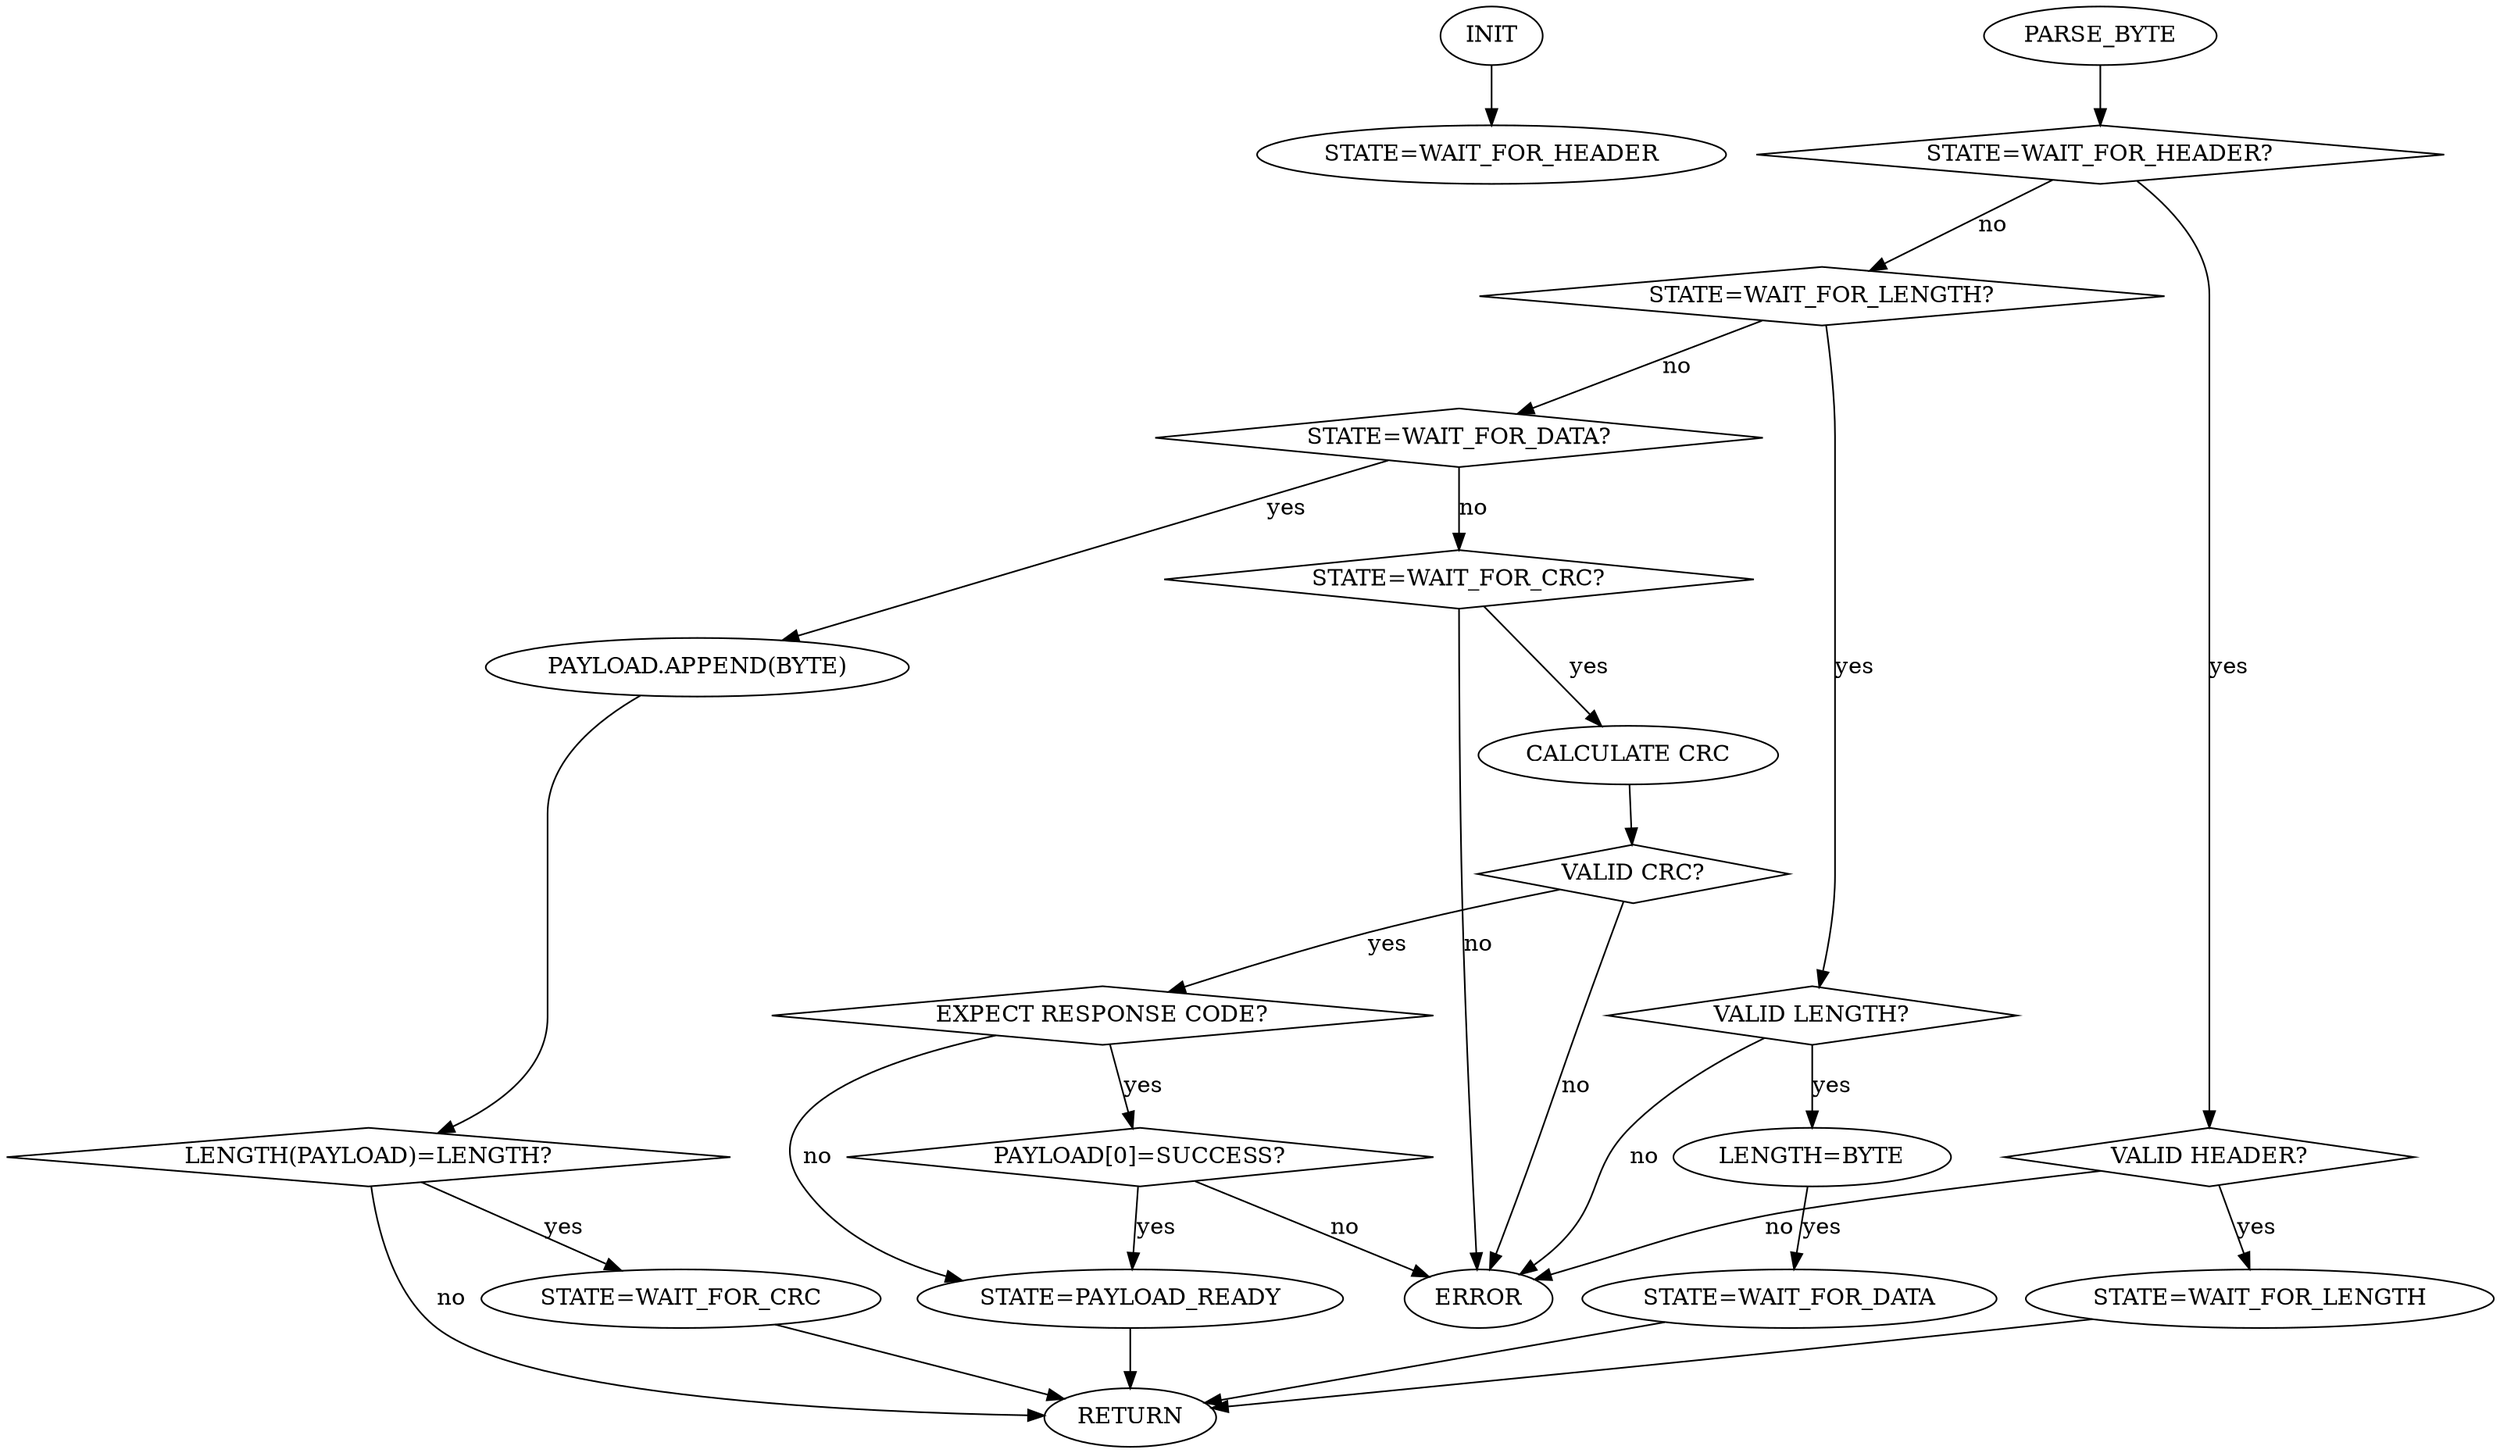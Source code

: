 // vim:ai:et:fenc=utf-8:ff=unix:sw=4:ts=4:

digraph
{
  "INIT" -> "STATE=WAIT_FOR_HEADER";
  "PARSE_BYTE" -> "STATE=WAIT_FOR_HEADER?";

  "STATE=WAIT_FOR_HEADER?" [shape=diamond];
  "STATE=WAIT_FOR_HEADER?" -> "VALID HEADER?" [label="yes"];
  "STATE=WAIT_FOR_HEADER?" -> "STATE=WAIT_FOR_LENGTH?" [label="no"];
  "VALID HEADER?" [shape=diamond];
  "VALID HEADER?" -> "ERROR" [label="no"];
  "VALID HEADER?" -> "STATE=WAIT_FOR_LENGTH" [label="yes"];
  "STATE=WAIT_FOR_LENGTH" -> "RETURN"

  "STATE=WAIT_FOR_LENGTH?" [shape=diamond];
  "STATE=WAIT_FOR_LENGTH?" -> "VALID LENGTH?" [label="yes"];
  "STATE=WAIT_FOR_LENGTH?" -> "STATE=WAIT_FOR_DATA?" [label="no"];
  "VALID LENGTH?" [shape=diamond];
  "VALID LENGTH?" -> "LENGTH=BYTE" [label="yes"];
  "VALID LENGTH?" -> "ERROR" [label="no"];
  "LENGTH=BYTE" -> "STATE=WAIT_FOR_DATA" [label="yes"];
  "STATE=WAIT_FOR_DATA" -> "RETURN"

  "STATE=WAIT_FOR_DATA?" [shape=diamond];
  "STATE=WAIT_FOR_DATA?" -> "PAYLOAD.APPEND(BYTE)" [label="yes"];
  "STATE=WAIT_FOR_DATA?" -> "STATE=WAIT_FOR_CRC?" [label="no"];
  "PAYLOAD.APPEND(BYTE)" -> "LENGTH(PAYLOAD)=LENGTH?";
  "LENGTH(PAYLOAD)=LENGTH?" [shape=diamond];
  "LENGTH(PAYLOAD)=LENGTH?" -> "STATE=WAIT_FOR_CRC" [label="yes"];
  "LENGTH(PAYLOAD)=LENGTH?" -> "RETURN" [label="no"];
  "STATE=WAIT_FOR_CRC" -> "RETURN";

  "STATE=WAIT_FOR_CRC?" [shape=diamond];
  "STATE=WAIT_FOR_CRC?" -> "CALCULATE CRC" [label="yes"];
  "STATE=WAIT_FOR_CRC?" -> "ERROR" [label="no"];
  "CALCULATE CRC" -> "VALID CRC?";
  "VALID CRC?" [shape=diamond];
  "VALID CRC?" -> "EXPECT RESPONSE CODE?" [label="yes"];
  "VALID CRC?" -> "ERROR" [label="no"];

  "EXPECT RESPONSE CODE?" [shape=diamond];
  "EXPECT RESPONSE CODE?" -> "PAYLOAD[0]=SUCCESS?" [label="yes"];
  "EXPECT RESPONSE CODE?" -> "STATE=PAYLOAD_READY" [label="no"];

  "PAYLOAD[0]=SUCCESS?" [shape=diamond];
  "PAYLOAD[0]=SUCCESS?" -> "STATE=PAYLOAD_READY" [label="yes"];
  "PAYLOAD[0]=SUCCESS?" -> "ERROR" [label="no"];

  "STATE=PAYLOAD_READY" -> "RETURN";
}
